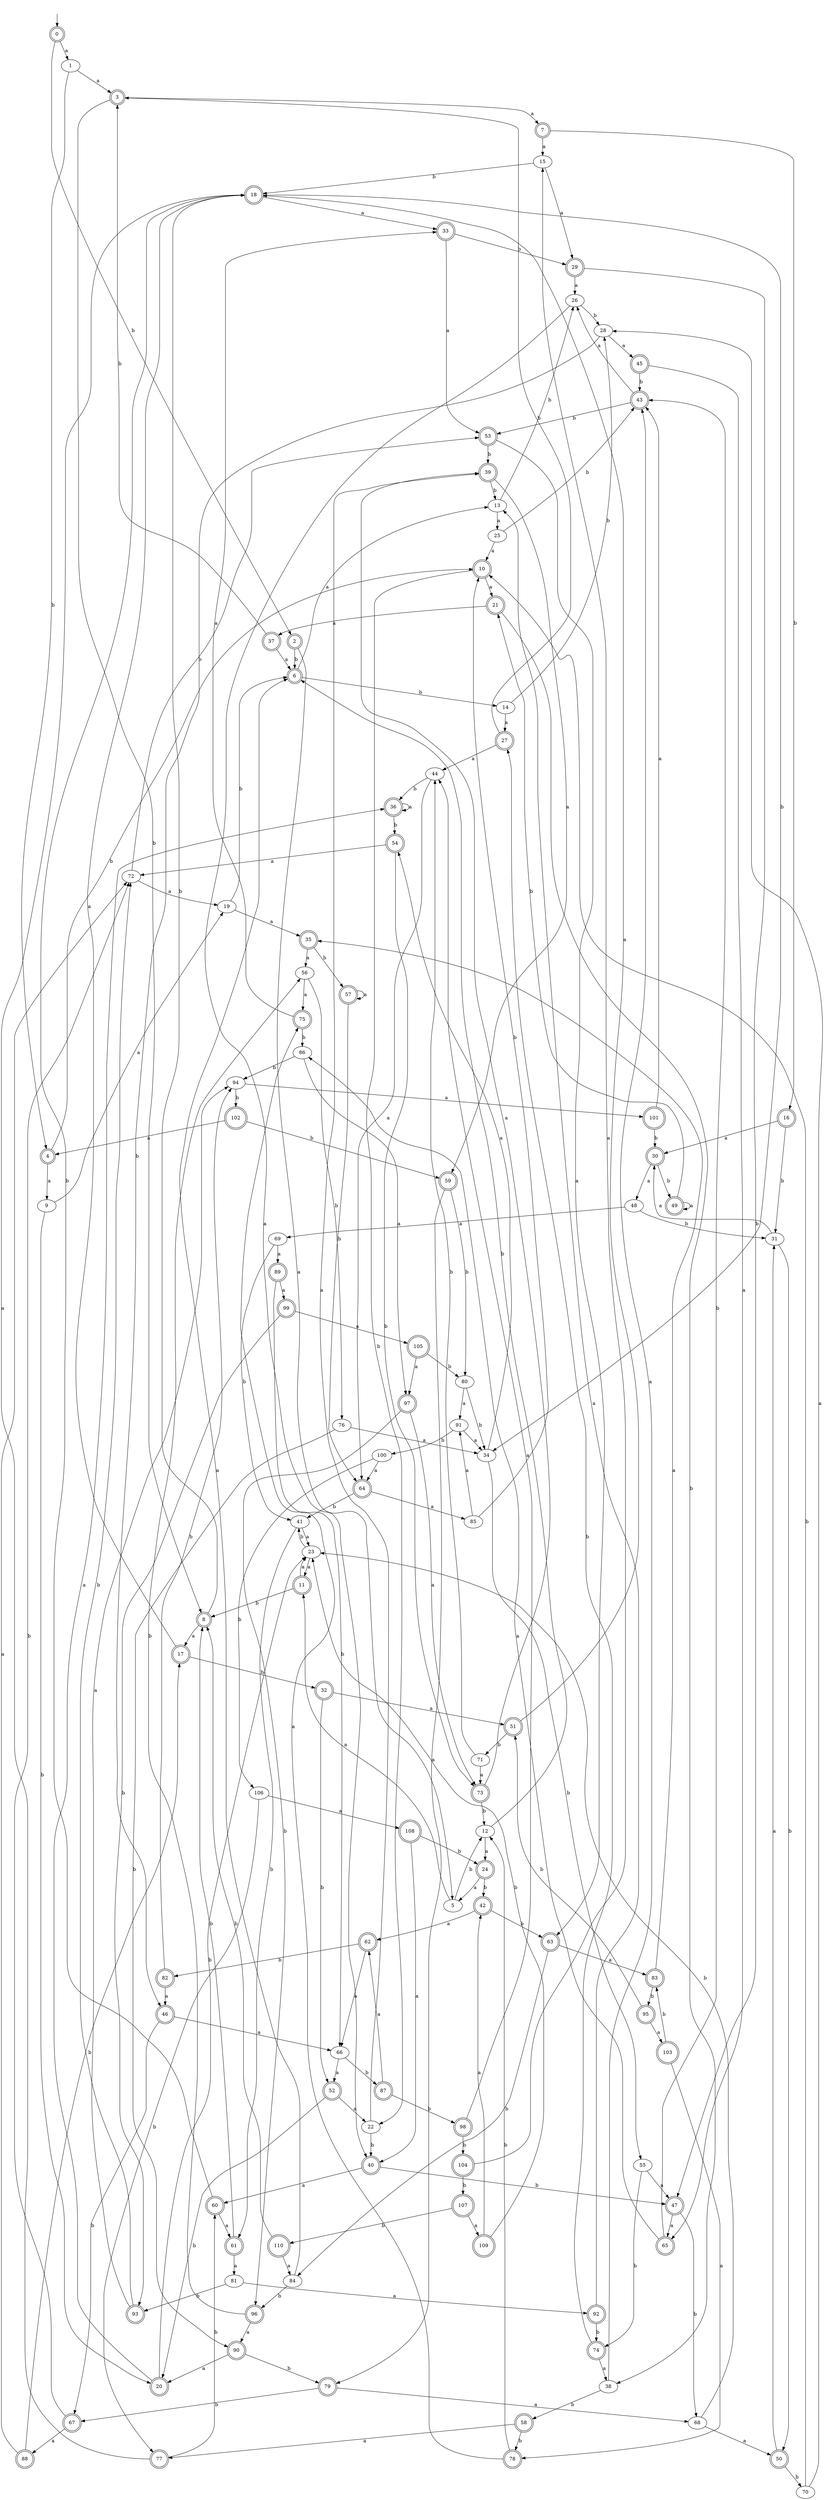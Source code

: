 digraph RandomDFA {
  __start0 [label="", shape=none];
  __start0 -> 0 [label=""];
  0 [shape=circle] [shape=doublecircle]
  0 -> 1 [label="a"]
  0 -> 2 [label="b"]
  1
  1 -> 3 [label="a"]
  1 -> 4 [label="b"]
  2 [shape=doublecircle]
  2 -> 5 [label="a"]
  2 -> 6 [label="b"]
  3 [shape=doublecircle]
  3 -> 7 [label="a"]
  3 -> 8 [label="b"]
  4 [shape=doublecircle]
  4 -> 9 [label="a"]
  4 -> 10 [label="b"]
  5
  5 -> 11 [label="a"]
  5 -> 12 [label="b"]
  6 [shape=doublecircle]
  6 -> 13 [label="a"]
  6 -> 14 [label="b"]
  7 [shape=doublecircle]
  7 -> 15 [label="a"]
  7 -> 16 [label="b"]
  8 [shape=doublecircle]
  8 -> 17 [label="a"]
  8 -> 18 [label="b"]
  9
  9 -> 19 [label="a"]
  9 -> 20 [label="b"]
  10 [shape=doublecircle]
  10 -> 21 [label="a"]
  10 -> 22 [label="b"]
  11 [shape=doublecircle]
  11 -> 23 [label="a"]
  11 -> 8 [label="b"]
  12
  12 -> 24 [label="a"]
  12 -> 6 [label="b"]
  13
  13 -> 25 [label="a"]
  13 -> 26 [label="b"]
  14
  14 -> 27 [label="a"]
  14 -> 28 [label="b"]
  15
  15 -> 29 [label="a"]
  15 -> 18 [label="b"]
  16 [shape=doublecircle]
  16 -> 30 [label="a"]
  16 -> 31 [label="b"]
  17 [shape=doublecircle]
  17 -> 18 [label="a"]
  17 -> 32 [label="b"]
  18 [shape=doublecircle]
  18 -> 33 [label="a"]
  18 -> 34 [label="b"]
  19
  19 -> 35 [label="a"]
  19 -> 6 [label="b"]
  20 [shape=doublecircle]
  20 -> 36 [label="a"]
  20 -> 23 [label="b"]
  21 [shape=doublecircle]
  21 -> 37 [label="a"]
  21 -> 38 [label="b"]
  22
  22 -> 39 [label="a"]
  22 -> 40 [label="b"]
  23
  23 -> 11 [label="a"]
  23 -> 41 [label="b"]
  24 [shape=doublecircle]
  24 -> 5 [label="a"]
  24 -> 42 [label="b"]
  25
  25 -> 10 [label="a"]
  25 -> 43 [label="b"]
  26
  26 -> 40 [label="a"]
  26 -> 28 [label="b"]
  27 [shape=doublecircle]
  27 -> 44 [label="a"]
  27 -> 3 [label="b"]
  28
  28 -> 45 [label="a"]
  28 -> 46 [label="b"]
  29 [shape=doublecircle]
  29 -> 26 [label="a"]
  29 -> 47 [label="b"]
  30 [shape=doublecircle]
  30 -> 48 [label="a"]
  30 -> 49 [label="b"]
  31
  31 -> 30 [label="a"]
  31 -> 50 [label="b"]
  32 [shape=doublecircle]
  32 -> 51 [label="a"]
  32 -> 52 [label="b"]
  33 [shape=doublecircle]
  33 -> 53 [label="a"]
  33 -> 29 [label="b"]
  34
  34 -> 54 [label="a"]
  34 -> 55 [label="b"]
  35 [shape=doublecircle]
  35 -> 56 [label="a"]
  35 -> 57 [label="b"]
  36 [shape=doublecircle]
  36 -> 36 [label="a"]
  36 -> 54 [label="b"]
  37 [shape=doublecircle]
  37 -> 6 [label="a"]
  37 -> 3 [label="b"]
  38
  38 -> 43 [label="a"]
  38 -> 58 [label="b"]
  39 [shape=doublecircle]
  39 -> 59 [label="a"]
  39 -> 13 [label="b"]
  40 [shape=doublecircle]
  40 -> 60 [label="a"]
  40 -> 47 [label="b"]
  41
  41 -> 23 [label="a"]
  41 -> 61 [label="b"]
  42 [shape=doublecircle]
  42 -> 62 [label="a"]
  42 -> 63 [label="b"]
  43 [shape=doublecircle]
  43 -> 26 [label="a"]
  43 -> 53 [label="b"]
  44
  44 -> 64 [label="a"]
  44 -> 36 [label="b"]
  45 [shape=doublecircle]
  45 -> 65 [label="a"]
  45 -> 43 [label="b"]
  46 [shape=doublecircle]
  46 -> 66 [label="a"]
  46 -> 67 [label="b"]
  47 [shape=doublecircle]
  47 -> 65 [label="a"]
  47 -> 68 [label="b"]
  48
  48 -> 69 [label="a"]
  48 -> 31 [label="b"]
  49 [shape=doublecircle]
  49 -> 49 [label="a"]
  49 -> 21 [label="b"]
  50 [shape=doublecircle]
  50 -> 31 [label="a"]
  50 -> 70 [label="b"]
  51 [shape=doublecircle]
  51 -> 18 [label="a"]
  51 -> 71 [label="b"]
  52 [shape=doublecircle]
  52 -> 22 [label="a"]
  52 -> 20 [label="b"]
  53 [shape=doublecircle]
  53 -> 63 [label="a"]
  53 -> 39 [label="b"]
  54 [shape=doublecircle]
  54 -> 72 [label="a"]
  54 -> 73 [label="b"]
  55
  55 -> 47 [label="a"]
  55 -> 74 [label="b"]
  56
  56 -> 75 [label="a"]
  56 -> 76 [label="b"]
  57 [shape=doublecircle]
  57 -> 57 [label="a"]
  57 -> 64 [label="b"]
  58 [shape=doublecircle]
  58 -> 77 [label="a"]
  58 -> 78 [label="b"]
  59 [shape=doublecircle]
  59 -> 79 [label="a"]
  59 -> 80 [label="b"]
  60 [shape=doublecircle]
  60 -> 61 [label="a"]
  60 -> 18 [label="b"]
  61 [shape=doublecircle]
  61 -> 81 [label="a"]
  61 -> 8 [label="b"]
  62 [shape=doublecircle]
  62 -> 66 [label="a"]
  62 -> 82 [label="b"]
  63 [shape=doublecircle]
  63 -> 83 [label="a"]
  63 -> 84 [label="b"]
  64 [shape=doublecircle]
  64 -> 85 [label="a"]
  64 -> 41 [label="b"]
  65 [shape=doublecircle]
  65 -> 86 [label="a"]
  65 -> 43 [label="b"]
  66
  66 -> 52 [label="a"]
  66 -> 87 [label="b"]
  67 [shape=doublecircle]
  67 -> 88 [label="a"]
  67 -> 72 [label="b"]
  68
  68 -> 50 [label="a"]
  68 -> 23 [label="b"]
  69
  69 -> 89 [label="a"]
  69 -> 41 [label="b"]
  70
  70 -> 28 [label="a"]
  70 -> 10 [label="b"]
  71
  71 -> 73 [label="a"]
  71 -> 44 [label="b"]
  72
  72 -> 19 [label="a"]
  72 -> 53 [label="b"]
  73 [shape=doublecircle]
  73 -> 39 [label="a"]
  73 -> 12 [label="b"]
  74 [shape=doublecircle]
  74 -> 38 [label="a"]
  74 -> 27 [label="b"]
  75 [shape=doublecircle]
  75 -> 33 [label="a"]
  75 -> 86 [label="b"]
  76
  76 -> 34 [label="a"]
  76 -> 90 [label="b"]
  77 [shape=doublecircle]
  77 -> 18 [label="a"]
  77 -> 60 [label="b"]
  78 [shape=doublecircle]
  78 -> 75 [label="a"]
  78 -> 12 [label="b"]
  79 [shape=doublecircle]
  79 -> 68 [label="a"]
  79 -> 67 [label="b"]
  80
  80 -> 91 [label="a"]
  80 -> 34 [label="b"]
  81
  81 -> 92 [label="a"]
  81 -> 93 [label="b"]
  82 [shape=doublecircle]
  82 -> 46 [label="a"]
  82 -> 94 [label="b"]
  83 [shape=doublecircle]
  83 -> 35 [label="a"]
  83 -> 95 [label="b"]
  84
  84 -> 6 [label="a"]
  84 -> 96 [label="b"]
  85
  85 -> 91 [label="a"]
  85 -> 10 [label="b"]
  86
  86 -> 97 [label="a"]
  86 -> 94 [label="b"]
  87 [shape=doublecircle]
  87 -> 62 [label="a"]
  87 -> 98 [label="b"]
  88 [shape=doublecircle]
  88 -> 72 [label="a"]
  88 -> 17 [label="b"]
  89 [shape=doublecircle]
  89 -> 99 [label="a"]
  89 -> 66 [label="b"]
  90 [shape=doublecircle]
  90 -> 20 [label="a"]
  90 -> 79 [label="b"]
  91
  91 -> 34 [label="a"]
  91 -> 100 [label="b"]
  92 [shape=doublecircle]
  92 -> 13 [label="a"]
  92 -> 74 [label="b"]
  93 [shape=doublecircle]
  93 -> 94 [label="a"]
  93 -> 72 [label="b"]
  94
  94 -> 101 [label="a"]
  94 -> 102 [label="b"]
  95 [shape=doublecircle]
  95 -> 103 [label="a"]
  95 -> 51 [label="b"]
  96 [shape=doublecircle]
  96 -> 90 [label="a"]
  96 -> 56 [label="b"]
  97 [shape=doublecircle]
  97 -> 73 [label="a"]
  97 -> 96 [label="b"]
  98 [shape=doublecircle]
  98 -> 44 [label="a"]
  98 -> 104 [label="b"]
  99 [shape=doublecircle]
  99 -> 105 [label="a"]
  99 -> 93 [label="b"]
  100
  100 -> 64 [label="a"]
  100 -> 106 [label="b"]
  101 [shape=doublecircle]
  101 -> 43 [label="a"]
  101 -> 30 [label="b"]
  102 [shape=doublecircle]
  102 -> 4 [label="a"]
  102 -> 59 [label="b"]
  103 [shape=doublecircle]
  103 -> 78 [label="a"]
  103 -> 83 [label="b"]
  104 [shape=doublecircle]
  104 -> 15 [label="a"]
  104 -> 107 [label="b"]
  105 [shape=doublecircle]
  105 -> 97 [label="a"]
  105 -> 80 [label="b"]
  106
  106 -> 108 [label="a"]
  106 -> 77 [label="b"]
  107 [shape=doublecircle]
  107 -> 109 [label="a"]
  107 -> 110 [label="b"]
  108 [shape=doublecircle]
  108 -> 40 [label="a"]
  108 -> 24 [label="b"]
  109 [shape=doublecircle]
  109 -> 42 [label="a"]
  109 -> 23 [label="b"]
  110 [shape=doublecircle]
  110 -> 84 [label="a"]
  110 -> 8 [label="b"]
}
